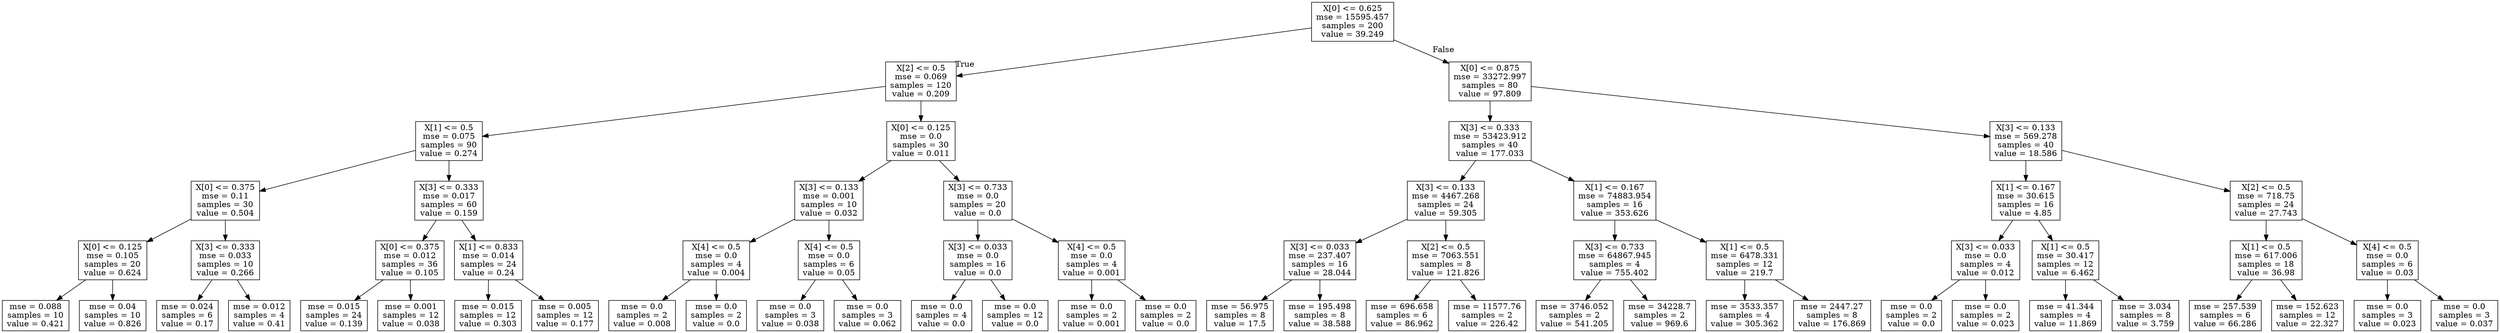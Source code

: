 digraph Tree {
node [shape=box] ;
0 [label="X[0] <= 0.625\nmse = 15595.457\nsamples = 200\nvalue = 39.249"] ;
1 [label="X[2] <= 0.5\nmse = 0.069\nsamples = 120\nvalue = 0.209"] ;
0 -> 1 [labeldistance=2.5, labelangle=45, headlabel="True"] ;
2 [label="X[1] <= 0.5\nmse = 0.075\nsamples = 90\nvalue = 0.274"] ;
1 -> 2 ;
3 [label="X[0] <= 0.375\nmse = 0.11\nsamples = 30\nvalue = 0.504"] ;
2 -> 3 ;
4 [label="X[0] <= 0.125\nmse = 0.105\nsamples = 20\nvalue = 0.624"] ;
3 -> 4 ;
5 [label="mse = 0.088\nsamples = 10\nvalue = 0.421"] ;
4 -> 5 ;
6 [label="mse = 0.04\nsamples = 10\nvalue = 0.826"] ;
4 -> 6 ;
7 [label="X[3] <= 0.333\nmse = 0.033\nsamples = 10\nvalue = 0.266"] ;
3 -> 7 ;
8 [label="mse = 0.024\nsamples = 6\nvalue = 0.17"] ;
7 -> 8 ;
9 [label="mse = 0.012\nsamples = 4\nvalue = 0.41"] ;
7 -> 9 ;
10 [label="X[3] <= 0.333\nmse = 0.017\nsamples = 60\nvalue = 0.159"] ;
2 -> 10 ;
11 [label="X[0] <= 0.375\nmse = 0.012\nsamples = 36\nvalue = 0.105"] ;
10 -> 11 ;
12 [label="mse = 0.015\nsamples = 24\nvalue = 0.139"] ;
11 -> 12 ;
13 [label="mse = 0.001\nsamples = 12\nvalue = 0.038"] ;
11 -> 13 ;
14 [label="X[1] <= 0.833\nmse = 0.014\nsamples = 24\nvalue = 0.24"] ;
10 -> 14 ;
15 [label="mse = 0.015\nsamples = 12\nvalue = 0.303"] ;
14 -> 15 ;
16 [label="mse = 0.005\nsamples = 12\nvalue = 0.177"] ;
14 -> 16 ;
17 [label="X[0] <= 0.125\nmse = 0.0\nsamples = 30\nvalue = 0.011"] ;
1 -> 17 ;
18 [label="X[3] <= 0.133\nmse = 0.001\nsamples = 10\nvalue = 0.032"] ;
17 -> 18 ;
19 [label="X[4] <= 0.5\nmse = 0.0\nsamples = 4\nvalue = 0.004"] ;
18 -> 19 ;
20 [label="mse = 0.0\nsamples = 2\nvalue = 0.008"] ;
19 -> 20 ;
21 [label="mse = 0.0\nsamples = 2\nvalue = 0.0"] ;
19 -> 21 ;
22 [label="X[4] <= 0.5\nmse = 0.0\nsamples = 6\nvalue = 0.05"] ;
18 -> 22 ;
23 [label="mse = 0.0\nsamples = 3\nvalue = 0.038"] ;
22 -> 23 ;
24 [label="mse = 0.0\nsamples = 3\nvalue = 0.062"] ;
22 -> 24 ;
25 [label="X[3] <= 0.733\nmse = 0.0\nsamples = 20\nvalue = 0.0"] ;
17 -> 25 ;
26 [label="X[3] <= 0.033\nmse = 0.0\nsamples = 16\nvalue = 0.0"] ;
25 -> 26 ;
27 [label="mse = 0.0\nsamples = 4\nvalue = 0.0"] ;
26 -> 27 ;
28 [label="mse = 0.0\nsamples = 12\nvalue = 0.0"] ;
26 -> 28 ;
29 [label="X[4] <= 0.5\nmse = 0.0\nsamples = 4\nvalue = 0.001"] ;
25 -> 29 ;
30 [label="mse = 0.0\nsamples = 2\nvalue = 0.001"] ;
29 -> 30 ;
31 [label="mse = 0.0\nsamples = 2\nvalue = 0.0"] ;
29 -> 31 ;
32 [label="X[0] <= 0.875\nmse = 33272.997\nsamples = 80\nvalue = 97.809"] ;
0 -> 32 [labeldistance=2.5, labelangle=-45, headlabel="False"] ;
33 [label="X[3] <= 0.333\nmse = 53423.912\nsamples = 40\nvalue = 177.033"] ;
32 -> 33 ;
34 [label="X[3] <= 0.133\nmse = 4467.268\nsamples = 24\nvalue = 59.305"] ;
33 -> 34 ;
35 [label="X[3] <= 0.033\nmse = 237.407\nsamples = 16\nvalue = 28.044"] ;
34 -> 35 ;
36 [label="mse = 56.975\nsamples = 8\nvalue = 17.5"] ;
35 -> 36 ;
37 [label="mse = 195.498\nsamples = 8\nvalue = 38.588"] ;
35 -> 37 ;
38 [label="X[2] <= 0.5\nmse = 7063.551\nsamples = 8\nvalue = 121.826"] ;
34 -> 38 ;
39 [label="mse = 696.658\nsamples = 6\nvalue = 86.962"] ;
38 -> 39 ;
40 [label="mse = 11577.76\nsamples = 2\nvalue = 226.42"] ;
38 -> 40 ;
41 [label="X[1] <= 0.167\nmse = 74883.954\nsamples = 16\nvalue = 353.626"] ;
33 -> 41 ;
42 [label="X[3] <= 0.733\nmse = 64867.945\nsamples = 4\nvalue = 755.402"] ;
41 -> 42 ;
43 [label="mse = 3746.052\nsamples = 2\nvalue = 541.205"] ;
42 -> 43 ;
44 [label="mse = 34228.7\nsamples = 2\nvalue = 969.6"] ;
42 -> 44 ;
45 [label="X[1] <= 0.5\nmse = 6478.331\nsamples = 12\nvalue = 219.7"] ;
41 -> 45 ;
46 [label="mse = 3533.357\nsamples = 4\nvalue = 305.362"] ;
45 -> 46 ;
47 [label="mse = 2447.27\nsamples = 8\nvalue = 176.869"] ;
45 -> 47 ;
48 [label="X[3] <= 0.133\nmse = 569.278\nsamples = 40\nvalue = 18.586"] ;
32 -> 48 ;
49 [label="X[1] <= 0.167\nmse = 30.615\nsamples = 16\nvalue = 4.85"] ;
48 -> 49 ;
50 [label="X[3] <= 0.033\nmse = 0.0\nsamples = 4\nvalue = 0.012"] ;
49 -> 50 ;
51 [label="mse = 0.0\nsamples = 2\nvalue = 0.0"] ;
50 -> 51 ;
52 [label="mse = 0.0\nsamples = 2\nvalue = 0.023"] ;
50 -> 52 ;
53 [label="X[1] <= 0.5\nmse = 30.417\nsamples = 12\nvalue = 6.462"] ;
49 -> 53 ;
54 [label="mse = 41.344\nsamples = 4\nvalue = 11.869"] ;
53 -> 54 ;
55 [label="mse = 3.034\nsamples = 8\nvalue = 3.759"] ;
53 -> 55 ;
56 [label="X[2] <= 0.5\nmse = 718.75\nsamples = 24\nvalue = 27.743"] ;
48 -> 56 ;
57 [label="X[1] <= 0.5\nmse = 617.006\nsamples = 18\nvalue = 36.98"] ;
56 -> 57 ;
58 [label="mse = 257.539\nsamples = 6\nvalue = 66.286"] ;
57 -> 58 ;
59 [label="mse = 152.623\nsamples = 12\nvalue = 22.327"] ;
57 -> 59 ;
60 [label="X[4] <= 0.5\nmse = 0.0\nsamples = 6\nvalue = 0.03"] ;
56 -> 60 ;
61 [label="mse = 0.0\nsamples = 3\nvalue = 0.023"] ;
60 -> 61 ;
62 [label="mse = 0.0\nsamples = 3\nvalue = 0.037"] ;
60 -> 62 ;
}